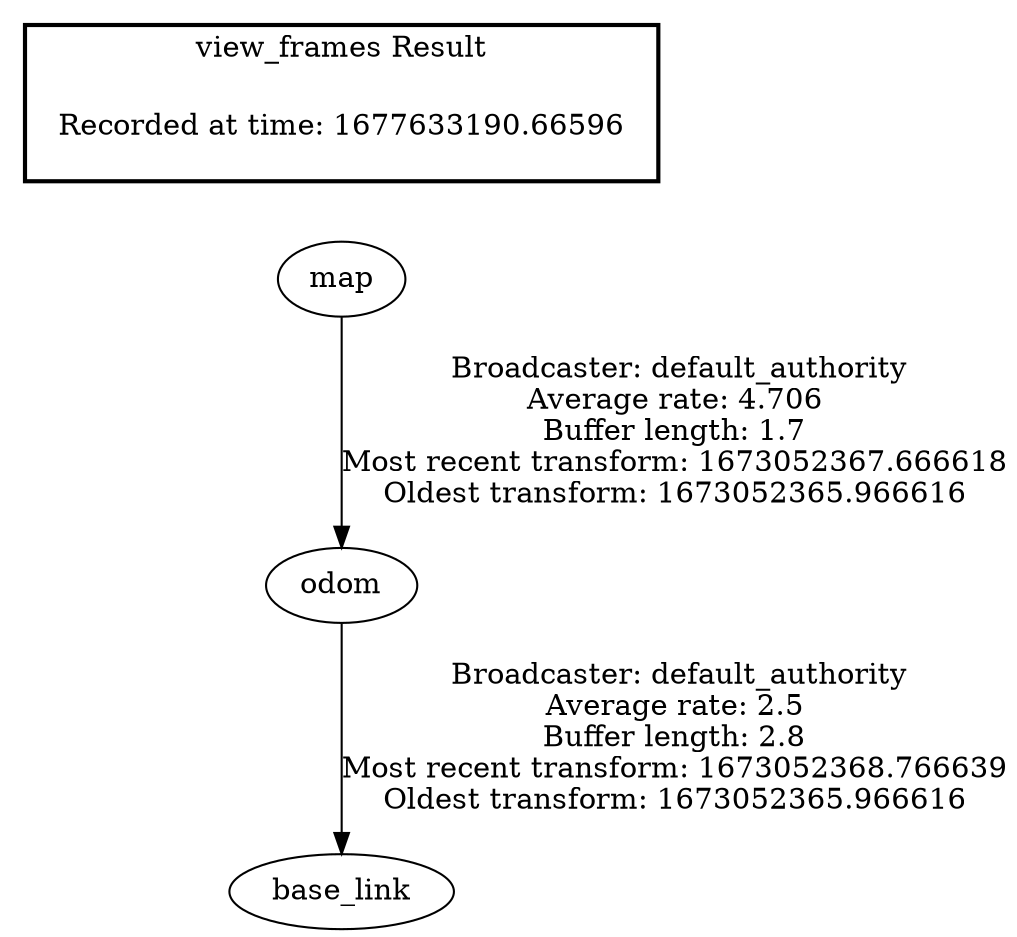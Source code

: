digraph G {
"map" -> "odom"[label=" Broadcaster: default_authority\nAverage rate: 4.706\nBuffer length: 1.7\nMost recent transform: 1673052367.666618\nOldest transform: 1673052365.966616\n"];
"odom" -> "base_link"[label=" Broadcaster: default_authority\nAverage rate: 2.5\nBuffer length: 2.8\nMost recent transform: 1673052368.766639\nOldest transform: 1673052365.966616\n"];
edge [style=invis];
 subgraph cluster_legend { style=bold; color=black; label ="view_frames Result";
"Recorded at time: 1677633190.66596"[ shape=plaintext ] ;
}->"map";
}